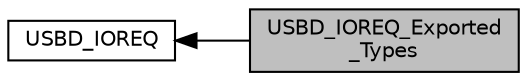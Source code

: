 digraph "USBD_IOREQ_Exported_Types"
{
  edge [fontname="Helvetica",fontsize="10",labelfontname="Helvetica",labelfontsize="10"];
  node [fontname="Helvetica",fontsize="10",shape=record];
  rankdir=LR;
  Node0 [label="USBD_IOREQ_Exported\l_Types",height=0.2,width=0.4,color="black", fillcolor="grey75", style="filled", fontcolor="black"];
  Node1 [label="USBD_IOREQ",height=0.2,width=0.4,color="black", fillcolor="white", style="filled",URL="$group___u_s_b_d___i_o_r_e_q.html",tooltip="header file for the usbd_ioreq.c file "];
  Node1->Node0 [shape=plaintext, dir="back", style="solid"];
}
